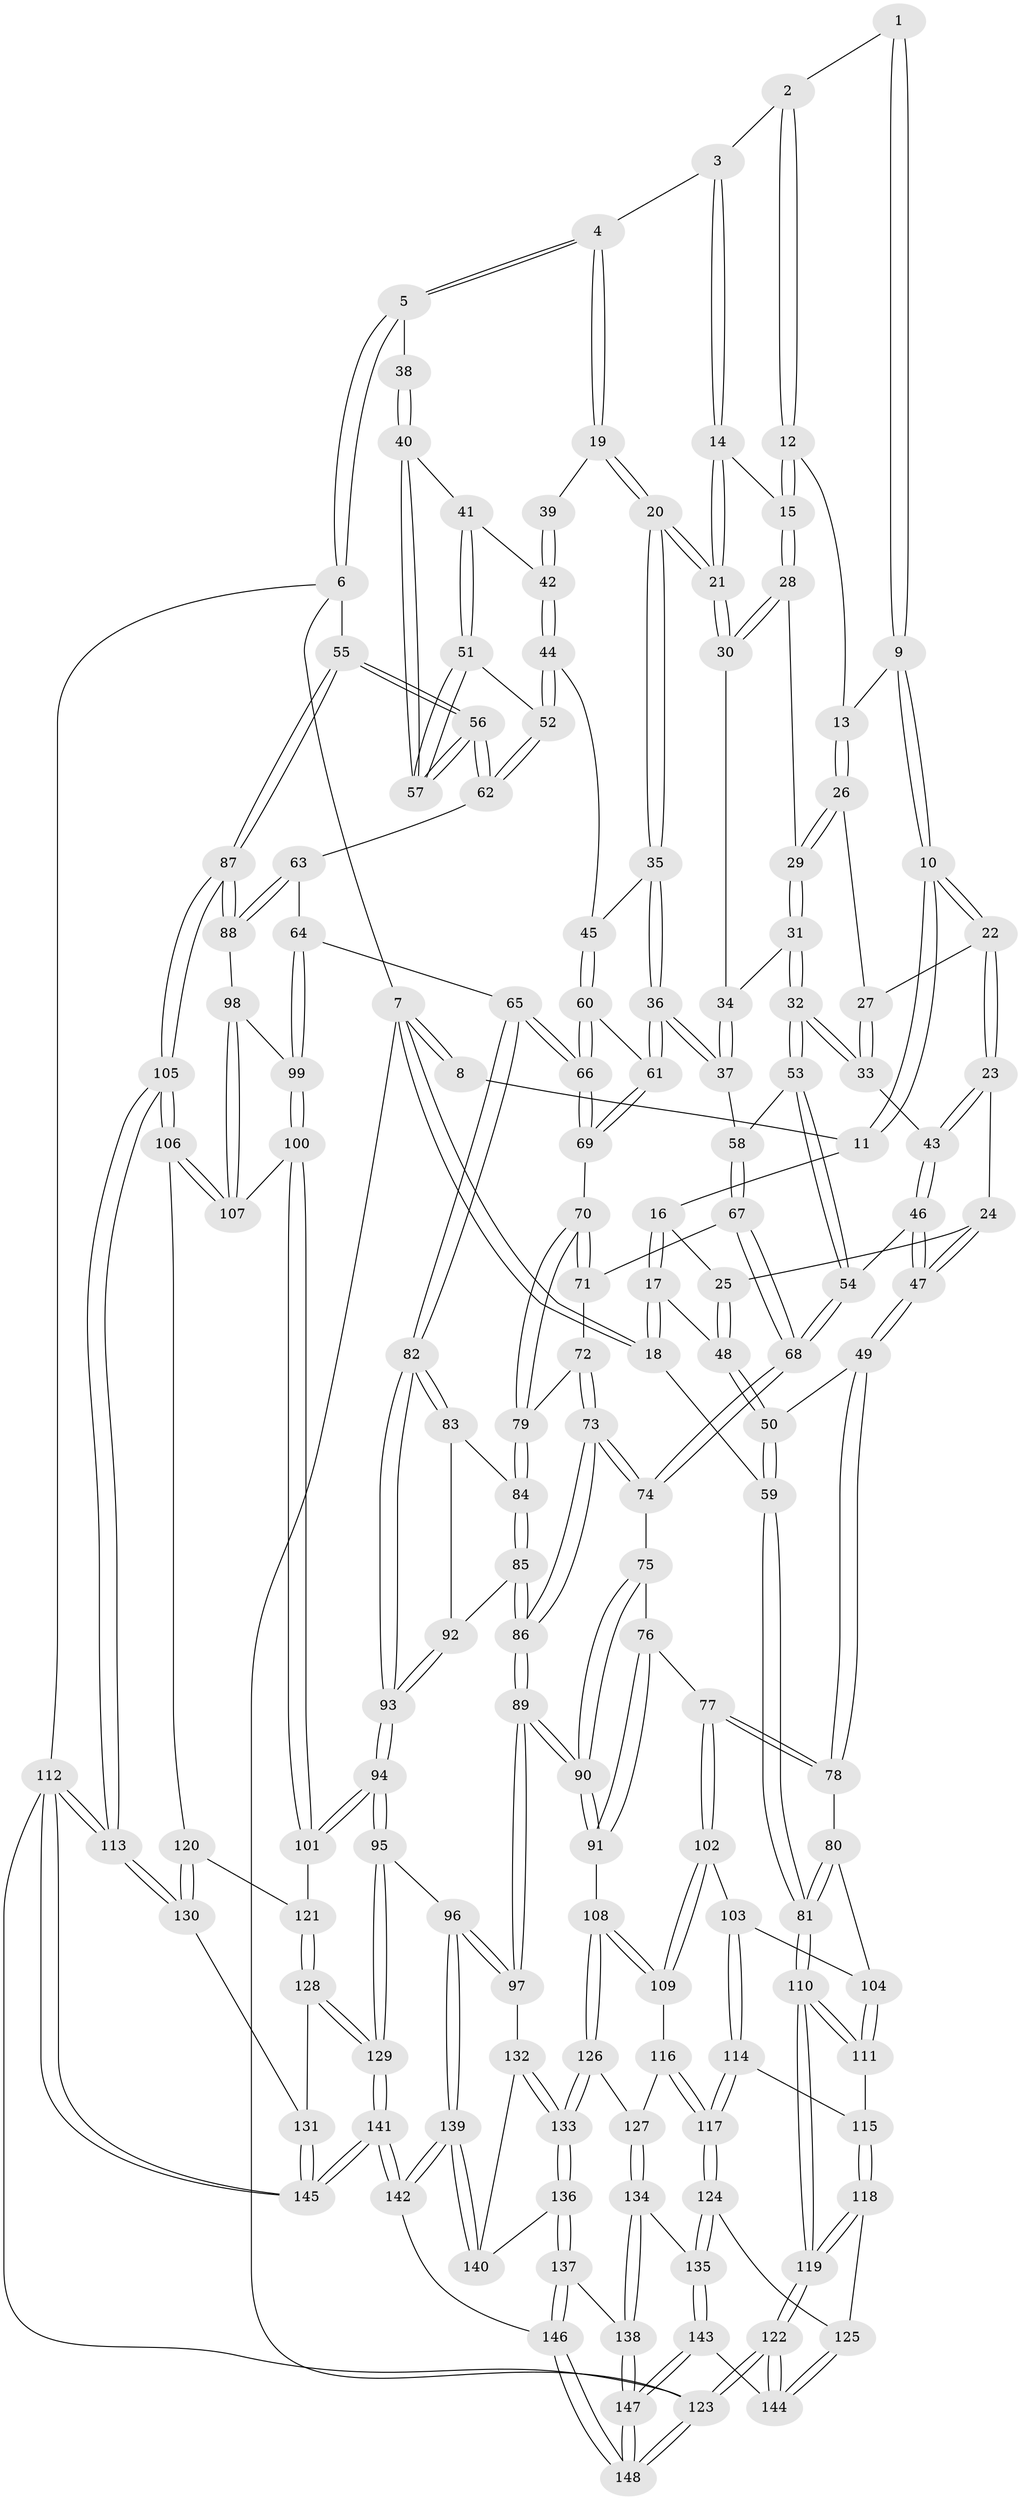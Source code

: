 // Generated by graph-tools (version 1.1) at 2025/38/03/09/25 02:38:32]
// undirected, 148 vertices, 367 edges
graph export_dot {
graph [start="1"]
  node [color=gray90,style=filled];
  1 [pos="+0.1235927887848345+0"];
  2 [pos="+0.48135353917295426+0"];
  3 [pos="+0.5896202430509848+0"];
  4 [pos="+0.9923085128150414+0"];
  5 [pos="+1+0"];
  6 [pos="+1+0"];
  7 [pos="+0+0"];
  8 [pos="+0.09921011302490171+0"];
  9 [pos="+0.3108356688863318+0.0664547915162278"];
  10 [pos="+0.2583930428515255+0.09721240233167665"];
  11 [pos="+0.1359972873118055+0"];
  12 [pos="+0.415369128386393+0"];
  13 [pos="+0.37492169273127157+0.057711827486231174"];
  14 [pos="+0.6075707640557018+0.03727158183992904"];
  15 [pos="+0.49579132527839376+0.10881380475339343"];
  16 [pos="+0.10900962552446158+0.06087831134484465"];
  17 [pos="+0+0.1839186707193445"];
  18 [pos="+0+0.16342439497695543"];
  19 [pos="+0.7776101344124604+0.11748891404408973"];
  20 [pos="+0.6816992903071996+0.18535369211327365"];
  21 [pos="+0.6567522921086762+0.15044710793631502"];
  22 [pos="+0.25033825170647345+0.12890977302756804"];
  23 [pos="+0.24507594747500122+0.1425523382793735"];
  24 [pos="+0.2134622621659499+0.15181446505954202"];
  25 [pos="+0.16529688110341467+0.15539726402255438"];
  26 [pos="+0.3765567018439038+0.06521227412429431"];
  27 [pos="+0.34762131789456996+0.13906883312430168"];
  28 [pos="+0.4926918189355533+0.12188731637535635"];
  29 [pos="+0.4191626883864162+0.13874567570760063"];
  30 [pos="+0.5043763327502354+0.1466687584753188"];
  31 [pos="+0.40630990369971526+0.2216244477113755"];
  32 [pos="+0.4022296437785417+0.23134266213942084"];
  33 [pos="+0.3473786129935415+0.20441906411613622"];
  34 [pos="+0.5026691591065995+0.15722790686491833"];
  35 [pos="+0.6797748736108495+0.20535718011493792"];
  36 [pos="+0.6071422228174105+0.27414241396585953"];
  37 [pos="+0.5462518652610283+0.27184545659953574"];
  38 [pos="+0.918271128104342+0.1411345247079898"];
  39 [pos="+0.8427238113217151+0.15344824431107906"];
  40 [pos="+0.9345192785543927+0.2311373300451608"];
  41 [pos="+0.8674102980607425+0.21580506998772753"];
  42 [pos="+0.8592208779013402+0.21353536317864102"];
  43 [pos="+0.2856928924255336+0.20008510178058056"];
  44 [pos="+0.7781463136880135+0.27694003786597804"];
  45 [pos="+0.7599811676031949+0.2698113515786345"];
  46 [pos="+0.22935713516116185+0.3271799658825057"];
  47 [pos="+0.1976568585797983+0.3314367564428736"];
  48 [pos="+0.08970352094434206+0.2525360411628998"];
  49 [pos="+0.1568186129795955+0.3420013412002715"];
  50 [pos="+0.12769551721250488+0.31743650063141254"];
  51 [pos="+0.8634001370726991+0.29969134047131923"];
  52 [pos="+0.7999594384614083+0.2973611376592201"];
  53 [pos="+0.40654674340484614+0.24240292443292152"];
  54 [pos="+0.28669121682635673+0.34839784208682534"];
  55 [pos="+1+0.36813521220707407"];
  56 [pos="+1+0.34335080702974485"];
  57 [pos="+1+0.309496432797586"];
  58 [pos="+0.4707413069143746+0.2921504964509"];
  59 [pos="+0+0.4656982554360988"];
  60 [pos="+0.7254416806524284+0.37515808400253886"];
  61 [pos="+0.6118745936678102+0.3084497247077206"];
  62 [pos="+0.8214130585463186+0.42774088490116985"];
  63 [pos="+0.8203311774493363+0.4292822543441088"];
  64 [pos="+0.7530212378865447+0.4789732172156155"];
  65 [pos="+0.7528248202172331+0.4790007266795894"];
  66 [pos="+0.7331678884995302+0.4510692847024465"];
  67 [pos="+0.45582770968971936+0.34944558474154847"];
  68 [pos="+0.3464645740443554+0.42159274563266547"];
  69 [pos="+0.6115969046855996+0.37310600548596795"];
  70 [pos="+0.5841476907747123+0.41337129786261045"];
  71 [pos="+0.4749785827476735+0.3793680904005372"];
  72 [pos="+0.47887838668324156+0.41308746085702036"];
  73 [pos="+0.48171550341084796+0.5106848168336058"];
  74 [pos="+0.3467665250010564+0.42993276304722716"];
  75 [pos="+0.32006363002871896+0.47613233315161896"];
  76 [pos="+0.311439672084587+0.4832752605170404"];
  77 [pos="+0.23937928826566435+0.5248832081262207"];
  78 [pos="+0.13405374907136097+0.4807394594890969"];
  79 [pos="+0.5789024043175215+0.43823634162473807"];
  80 [pos="+0.13091882030294147+0.48305796096532794"];
  81 [pos="+0+0.5094865773648701"];
  82 [pos="+0.7350600653920383+0.4974141933593763"];
  83 [pos="+0.6957026746330119+0.4950284425068317"];
  84 [pos="+0.573712388872916+0.4712535935359106"];
  85 [pos="+0.5482435029507987+0.5014224221457736"];
  86 [pos="+0.4945380318962711+0.5285762111804218"];
  87 [pos="+1+0.3929273161452044"];
  88 [pos="+0.9313642987572734+0.5297048114046604"];
  89 [pos="+0.4638303508850393+0.6362149009661908"];
  90 [pos="+0.45643272458400724+0.6364750624912836"];
  91 [pos="+0.36892742387438493+0.6578970192993489"];
  92 [pos="+0.6054900475254479+0.544000993913052"];
  93 [pos="+0.6844902728862481+0.6513224562564117"];
  94 [pos="+0.6815666671853587+0.6898039361902097"];
  95 [pos="+0.6613689954184847+0.720642025551864"];
  96 [pos="+0.599838643067204+0.7194104180704559"];
  97 [pos="+0.5245129381588934+0.6973933057543056"];
  98 [pos="+0.9202851238172886+0.5444536012398202"];
  99 [pos="+0.8539256121176126+0.5723132185296073"];
  100 [pos="+0.8400570469156576+0.6439944845458493"];
  101 [pos="+0.8359552464095747+0.6501143589136624"];
  102 [pos="+0.26473046886550855+0.6230941122475345"];
  103 [pos="+0.21287360671233663+0.628576650092547"];
  104 [pos="+0.11885007030881048+0.5773896073744001"];
  105 [pos="+1+0.7565691207467743"];
  106 [pos="+1+0.6786016062293582"];
  107 [pos="+0.9528396382746549+0.636975235514457"];
  108 [pos="+0.35515407005025723+0.6630893164890558"];
  109 [pos="+0.2808374645551846+0.6431189756441691"];
  110 [pos="+0+0.5938734445179822"];
  111 [pos="+0.10349201075541586+0.6204691899902448"];
  112 [pos="+1+1"];
  113 [pos="+1+1"];
  114 [pos="+0.1259248905845973+0.6691567776034635"];
  115 [pos="+0.11077835597777928+0.6488406247012515"];
  116 [pos="+0.2444053817343694+0.6876167513530127"];
  117 [pos="+0.1473236801927119+0.7548686204462332"];
  118 [pos="+0+0.7481613233293026"];
  119 [pos="+0+0.7338245974258945"];
  120 [pos="+0.8795656445952961+0.7116226471389251"];
  121 [pos="+0.8757884511979456+0.7087152051828535"];
  122 [pos="+0+1"];
  123 [pos="+0+1"];
  124 [pos="+0.14123820267397075+0.7773315482403301"];
  125 [pos="+0.08924267607476091+0.7894493262202189"];
  126 [pos="+0.33804639055210284+0.7457358978124824"];
  127 [pos="+0.272119523774479+0.7792954507440366"];
  128 [pos="+0.7447899981498365+0.8121071159952014"];
  129 [pos="+0.7163176609453333+0.8163403700868902"];
  130 [pos="+0.9025189256090317+0.8088477912967957"];
  131 [pos="+0.8828593956412206+0.8113494518676128"];
  132 [pos="+0.5098073110904794+0.7192650520316978"];
  133 [pos="+0.36814139776033905+0.8133241491069695"];
  134 [pos="+0.2215384399843245+0.8365513678909982"];
  135 [pos="+0.17873297398256832+0.8143653832870641"];
  136 [pos="+0.36732824190397395+0.8446607477100645"];
  137 [pos="+0.35025467285973105+0.8891059792534446"];
  138 [pos="+0.23149778439445184+0.8503991518567846"];
  139 [pos="+0.5004761731066614+0.973880893561779"];
  140 [pos="+0.4708748873423134+0.8190976415416771"];
  141 [pos="+0.7105714899068354+1"];
  142 [pos="+0.4844389083666893+1"];
  143 [pos="+0.11955639095050069+0.9252550720721784"];
  144 [pos="+0.0576538423750739+0.9279675222546269"];
  145 [pos="+0.7137353876537378+1"];
  146 [pos="+0.4710633186012466+1"];
  147 [pos="+0.1971320238417525+0.9842230460990652"];
  148 [pos="+0.25350160926682397+1"];
  1 -- 2;
  1 -- 9;
  1 -- 9;
  2 -- 3;
  2 -- 12;
  2 -- 12;
  3 -- 4;
  3 -- 14;
  3 -- 14;
  4 -- 5;
  4 -- 5;
  4 -- 19;
  4 -- 19;
  5 -- 6;
  5 -- 6;
  5 -- 38;
  6 -- 7;
  6 -- 55;
  6 -- 112;
  7 -- 8;
  7 -- 8;
  7 -- 18;
  7 -- 18;
  7 -- 123;
  8 -- 11;
  9 -- 10;
  9 -- 10;
  9 -- 13;
  10 -- 11;
  10 -- 11;
  10 -- 22;
  10 -- 22;
  11 -- 16;
  12 -- 13;
  12 -- 15;
  12 -- 15;
  13 -- 26;
  13 -- 26;
  14 -- 15;
  14 -- 21;
  14 -- 21;
  15 -- 28;
  15 -- 28;
  16 -- 17;
  16 -- 17;
  16 -- 25;
  17 -- 18;
  17 -- 18;
  17 -- 48;
  18 -- 59;
  19 -- 20;
  19 -- 20;
  19 -- 39;
  20 -- 21;
  20 -- 21;
  20 -- 35;
  20 -- 35;
  21 -- 30;
  21 -- 30;
  22 -- 23;
  22 -- 23;
  22 -- 27;
  23 -- 24;
  23 -- 43;
  23 -- 43;
  24 -- 25;
  24 -- 47;
  24 -- 47;
  25 -- 48;
  25 -- 48;
  26 -- 27;
  26 -- 29;
  26 -- 29;
  27 -- 33;
  27 -- 33;
  28 -- 29;
  28 -- 30;
  28 -- 30;
  29 -- 31;
  29 -- 31;
  30 -- 34;
  31 -- 32;
  31 -- 32;
  31 -- 34;
  32 -- 33;
  32 -- 33;
  32 -- 53;
  32 -- 53;
  33 -- 43;
  34 -- 37;
  34 -- 37;
  35 -- 36;
  35 -- 36;
  35 -- 45;
  36 -- 37;
  36 -- 37;
  36 -- 61;
  36 -- 61;
  37 -- 58;
  38 -- 40;
  38 -- 40;
  39 -- 42;
  39 -- 42;
  40 -- 41;
  40 -- 57;
  40 -- 57;
  41 -- 42;
  41 -- 51;
  41 -- 51;
  42 -- 44;
  42 -- 44;
  43 -- 46;
  43 -- 46;
  44 -- 45;
  44 -- 52;
  44 -- 52;
  45 -- 60;
  45 -- 60;
  46 -- 47;
  46 -- 47;
  46 -- 54;
  47 -- 49;
  47 -- 49;
  48 -- 50;
  48 -- 50;
  49 -- 50;
  49 -- 78;
  49 -- 78;
  50 -- 59;
  50 -- 59;
  51 -- 52;
  51 -- 57;
  51 -- 57;
  52 -- 62;
  52 -- 62;
  53 -- 54;
  53 -- 54;
  53 -- 58;
  54 -- 68;
  54 -- 68;
  55 -- 56;
  55 -- 56;
  55 -- 87;
  55 -- 87;
  56 -- 57;
  56 -- 57;
  56 -- 62;
  56 -- 62;
  58 -- 67;
  58 -- 67;
  59 -- 81;
  59 -- 81;
  60 -- 61;
  60 -- 66;
  60 -- 66;
  61 -- 69;
  61 -- 69;
  62 -- 63;
  63 -- 64;
  63 -- 88;
  63 -- 88;
  64 -- 65;
  64 -- 99;
  64 -- 99;
  65 -- 66;
  65 -- 66;
  65 -- 82;
  65 -- 82;
  66 -- 69;
  66 -- 69;
  67 -- 68;
  67 -- 68;
  67 -- 71;
  68 -- 74;
  68 -- 74;
  69 -- 70;
  70 -- 71;
  70 -- 71;
  70 -- 79;
  70 -- 79;
  71 -- 72;
  72 -- 73;
  72 -- 73;
  72 -- 79;
  73 -- 74;
  73 -- 74;
  73 -- 86;
  73 -- 86;
  74 -- 75;
  75 -- 76;
  75 -- 90;
  75 -- 90;
  76 -- 77;
  76 -- 91;
  76 -- 91;
  77 -- 78;
  77 -- 78;
  77 -- 102;
  77 -- 102;
  78 -- 80;
  79 -- 84;
  79 -- 84;
  80 -- 81;
  80 -- 81;
  80 -- 104;
  81 -- 110;
  81 -- 110;
  82 -- 83;
  82 -- 83;
  82 -- 93;
  82 -- 93;
  83 -- 84;
  83 -- 92;
  84 -- 85;
  84 -- 85;
  85 -- 86;
  85 -- 86;
  85 -- 92;
  86 -- 89;
  86 -- 89;
  87 -- 88;
  87 -- 88;
  87 -- 105;
  87 -- 105;
  88 -- 98;
  89 -- 90;
  89 -- 90;
  89 -- 97;
  89 -- 97;
  90 -- 91;
  90 -- 91;
  91 -- 108;
  92 -- 93;
  92 -- 93;
  93 -- 94;
  93 -- 94;
  94 -- 95;
  94 -- 95;
  94 -- 101;
  94 -- 101;
  95 -- 96;
  95 -- 129;
  95 -- 129;
  96 -- 97;
  96 -- 97;
  96 -- 139;
  96 -- 139;
  97 -- 132;
  98 -- 99;
  98 -- 107;
  98 -- 107;
  99 -- 100;
  99 -- 100;
  100 -- 101;
  100 -- 101;
  100 -- 107;
  101 -- 121;
  102 -- 103;
  102 -- 109;
  102 -- 109;
  103 -- 104;
  103 -- 114;
  103 -- 114;
  104 -- 111;
  104 -- 111;
  105 -- 106;
  105 -- 106;
  105 -- 113;
  105 -- 113;
  106 -- 107;
  106 -- 107;
  106 -- 120;
  108 -- 109;
  108 -- 109;
  108 -- 126;
  108 -- 126;
  109 -- 116;
  110 -- 111;
  110 -- 111;
  110 -- 119;
  110 -- 119;
  111 -- 115;
  112 -- 113;
  112 -- 113;
  112 -- 145;
  112 -- 145;
  112 -- 123;
  113 -- 130;
  113 -- 130;
  114 -- 115;
  114 -- 117;
  114 -- 117;
  115 -- 118;
  115 -- 118;
  116 -- 117;
  116 -- 117;
  116 -- 127;
  117 -- 124;
  117 -- 124;
  118 -- 119;
  118 -- 119;
  118 -- 125;
  119 -- 122;
  119 -- 122;
  120 -- 121;
  120 -- 130;
  120 -- 130;
  121 -- 128;
  121 -- 128;
  122 -- 123;
  122 -- 123;
  122 -- 144;
  122 -- 144;
  123 -- 148;
  123 -- 148;
  124 -- 125;
  124 -- 135;
  124 -- 135;
  125 -- 144;
  125 -- 144;
  126 -- 127;
  126 -- 133;
  126 -- 133;
  127 -- 134;
  127 -- 134;
  128 -- 129;
  128 -- 129;
  128 -- 131;
  129 -- 141;
  129 -- 141;
  130 -- 131;
  131 -- 145;
  131 -- 145;
  132 -- 133;
  132 -- 133;
  132 -- 140;
  133 -- 136;
  133 -- 136;
  134 -- 135;
  134 -- 138;
  134 -- 138;
  135 -- 143;
  135 -- 143;
  136 -- 137;
  136 -- 137;
  136 -- 140;
  137 -- 138;
  137 -- 146;
  137 -- 146;
  138 -- 147;
  138 -- 147;
  139 -- 140;
  139 -- 140;
  139 -- 142;
  139 -- 142;
  141 -- 142;
  141 -- 142;
  141 -- 145;
  141 -- 145;
  142 -- 146;
  143 -- 144;
  143 -- 147;
  143 -- 147;
  146 -- 148;
  146 -- 148;
  147 -- 148;
  147 -- 148;
}
